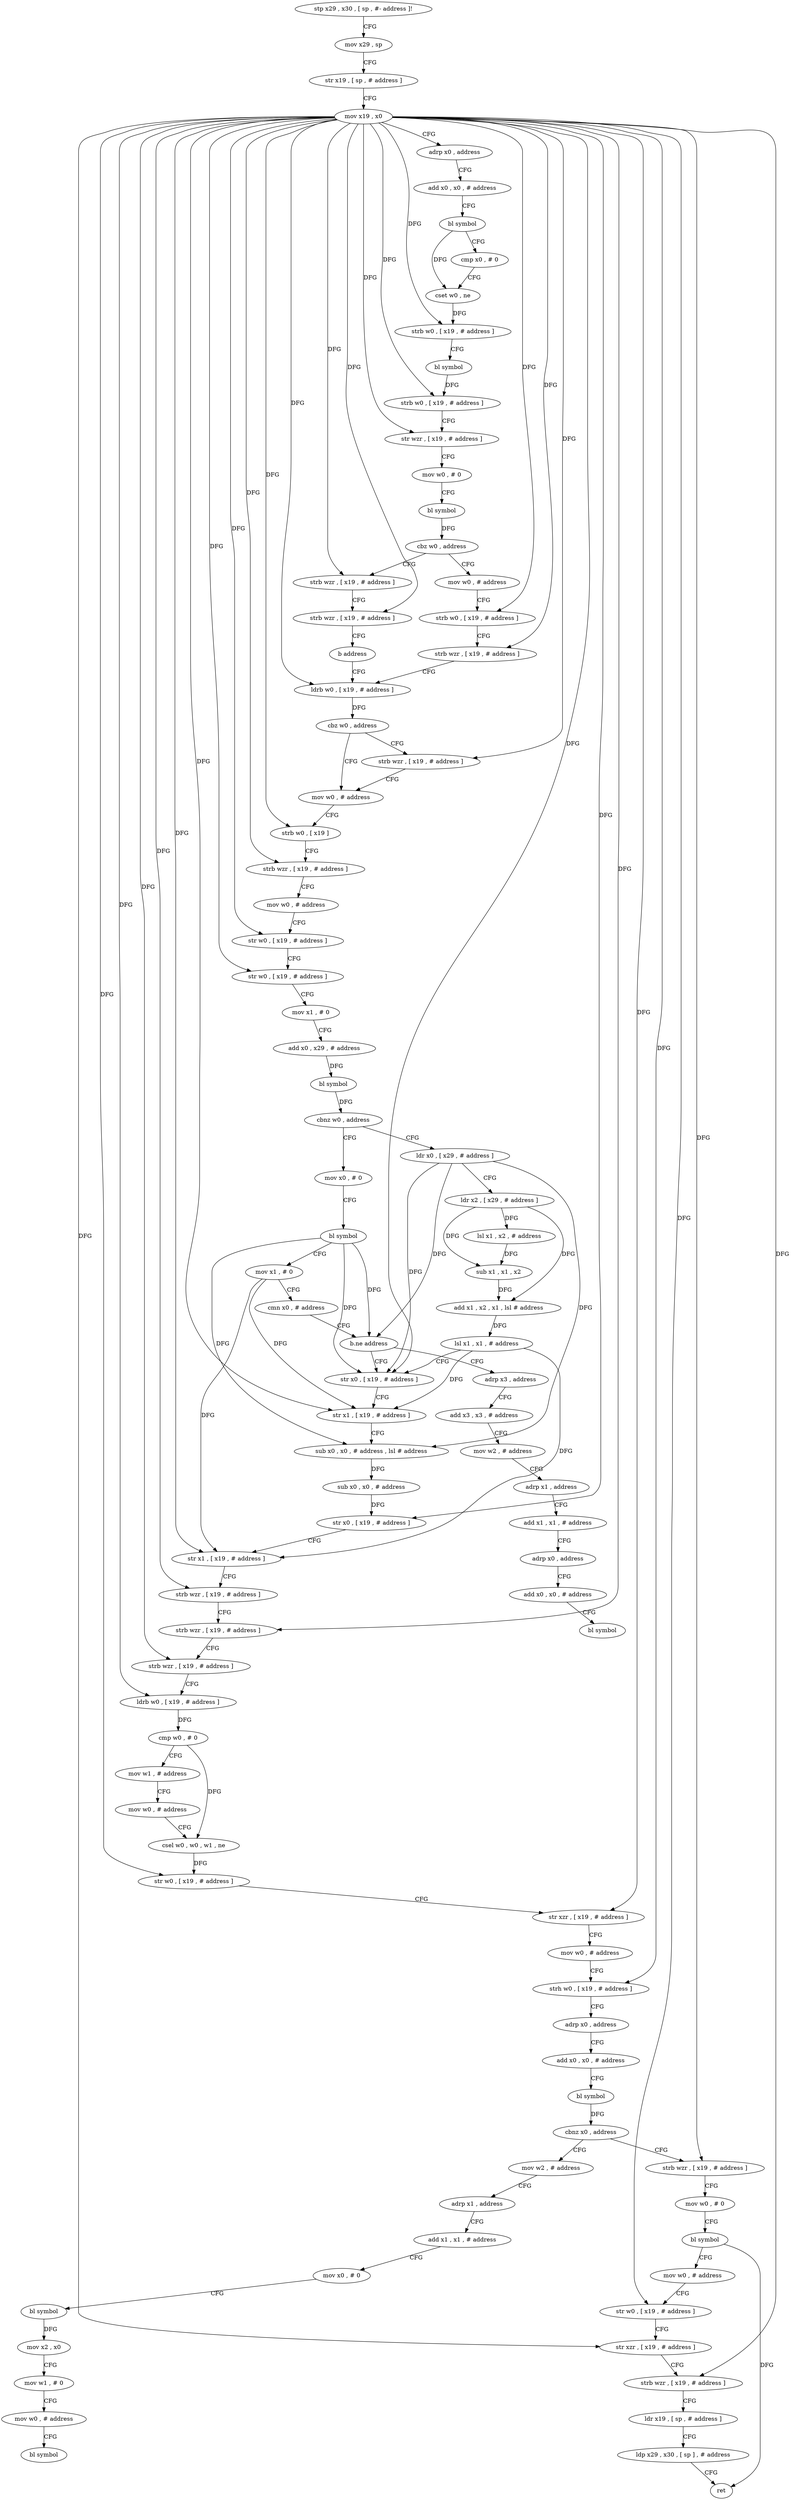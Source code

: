 digraph "func" {
"4233496" [label = "stp x29 , x30 , [ sp , #- address ]!" ]
"4233500" [label = "mov x29 , sp" ]
"4233504" [label = "str x19 , [ sp , # address ]" ]
"4233508" [label = "mov x19 , x0" ]
"4233512" [label = "adrp x0 , address" ]
"4233516" [label = "add x0 , x0 , # address" ]
"4233520" [label = "bl symbol" ]
"4233524" [label = "cmp x0 , # 0" ]
"4233528" [label = "cset w0 , ne" ]
"4233532" [label = "strb w0 , [ x19 , # address ]" ]
"4233536" [label = "bl symbol" ]
"4233540" [label = "strb w0 , [ x19 , # address ]" ]
"4233544" [label = "str wzr , [ x19 , # address ]" ]
"4233548" [label = "mov w0 , # 0" ]
"4233552" [label = "bl symbol" ]
"4233556" [label = "cbz w0 , address" ]
"4233776" [label = "strb wzr , [ x19 , # address ]" ]
"4233560" [label = "mov w0 , # address" ]
"4233780" [label = "strb wzr , [ x19 , # address ]" ]
"4233784" [label = "b address" ]
"4233572" [label = "ldrb w0 , [ x19 , # address ]" ]
"4233564" [label = "strb w0 , [ x19 , # address ]" ]
"4233568" [label = "strb wzr , [ x19 , # address ]" ]
"4233576" [label = "cbz w0 , address" ]
"4233584" [label = "mov w0 , # address" ]
"4233580" [label = "strb wzr , [ x19 , # address ]" ]
"4233588" [label = "strb w0 , [ x19 ]" ]
"4233592" [label = "strb wzr , [ x19 , # address ]" ]
"4233596" [label = "mov w0 , # address" ]
"4233600" [label = "str w0 , [ x19 , # address ]" ]
"4233604" [label = "str w0 , [ x19 , # address ]" ]
"4233608" [label = "mov x1 , # 0" ]
"4233612" [label = "add x0 , x29 , # address" ]
"4233616" [label = "bl symbol" ]
"4233620" [label = "cbnz w0 , address" ]
"4233788" [label = "mov x0 , # 0" ]
"4233624" [label = "ldr x0 , [ x29 , # address ]" ]
"4233792" [label = "bl symbol" ]
"4233796" [label = "mov x1 , # 0" ]
"4233800" [label = "cmn x0 , # address" ]
"4233804" [label = "b.ne address" ]
"4233648" [label = "str x0 , [ x19 , # address ]" ]
"4233808" [label = "adrp x3 , address" ]
"4233628" [label = "ldr x2 , [ x29 , # address ]" ]
"4233632" [label = "lsl x1 , x2 , # address" ]
"4233636" [label = "sub x1 , x1 , x2" ]
"4233640" [label = "add x1 , x2 , x1 , lsl # address" ]
"4233644" [label = "lsl x1 , x1 , # address" ]
"4233652" [label = "str x1 , [ x19 , # address ]" ]
"4233656" [label = "sub x0 , x0 , # address , lsl # address" ]
"4233660" [label = "sub x0 , x0 , # address" ]
"4233664" [label = "str x0 , [ x19 , # address ]" ]
"4233668" [label = "str x1 , [ x19 , # address ]" ]
"4233672" [label = "strb wzr , [ x19 , # address ]" ]
"4233676" [label = "strb wzr , [ x19 , # address ]" ]
"4233680" [label = "strb wzr , [ x19 , # address ]" ]
"4233684" [label = "ldrb w0 , [ x19 , # address ]" ]
"4233688" [label = "cmp w0 , # 0" ]
"4233692" [label = "mov w1 , # address" ]
"4233696" [label = "mov w0 , # address" ]
"4233700" [label = "csel w0 , w0 , w1 , ne" ]
"4233704" [label = "str w0 , [ x19 , # address ]" ]
"4233708" [label = "str xzr , [ x19 , # address ]" ]
"4233712" [label = "mov w0 , # address" ]
"4233716" [label = "strh w0 , [ x19 , # address ]" ]
"4233720" [label = "adrp x0 , address" ]
"4233724" [label = "add x0 , x0 , # address" ]
"4233728" [label = "bl symbol" ]
"4233732" [label = "cbnz x0 , address" ]
"4233840" [label = "mov w2 , # address" ]
"4233736" [label = "strb wzr , [ x19 , # address ]" ]
"4233812" [label = "add x3 , x3 , # address" ]
"4233816" [label = "mov w2 , # address" ]
"4233820" [label = "adrp x1 , address" ]
"4233824" [label = "add x1 , x1 , # address" ]
"4233828" [label = "adrp x0 , address" ]
"4233832" [label = "add x0 , x0 , # address" ]
"4233836" [label = "bl symbol" ]
"4233844" [label = "adrp x1 , address" ]
"4233848" [label = "add x1 , x1 , # address" ]
"4233852" [label = "mov x0 , # 0" ]
"4233856" [label = "bl symbol" ]
"4233860" [label = "mov x2 , x0" ]
"4233864" [label = "mov w1 , # 0" ]
"4233868" [label = "mov w0 , # address" ]
"4233872" [label = "bl symbol" ]
"4233740" [label = "mov w0 , # 0" ]
"4233744" [label = "bl symbol" ]
"4233748" [label = "mov w0 , # address" ]
"4233752" [label = "str w0 , [ x19 , # address ]" ]
"4233756" [label = "str xzr , [ x19 , # address ]" ]
"4233760" [label = "strb wzr , [ x19 , # address ]" ]
"4233764" [label = "ldr x19 , [ sp , # address ]" ]
"4233768" [label = "ldp x29 , x30 , [ sp ] , # address" ]
"4233772" [label = "ret" ]
"4233496" -> "4233500" [ label = "CFG" ]
"4233500" -> "4233504" [ label = "CFG" ]
"4233504" -> "4233508" [ label = "CFG" ]
"4233508" -> "4233512" [ label = "CFG" ]
"4233508" -> "4233532" [ label = "DFG" ]
"4233508" -> "4233540" [ label = "DFG" ]
"4233508" -> "4233544" [ label = "DFG" ]
"4233508" -> "4233776" [ label = "DFG" ]
"4233508" -> "4233780" [ label = "DFG" ]
"4233508" -> "4233564" [ label = "DFG" ]
"4233508" -> "4233568" [ label = "DFG" ]
"4233508" -> "4233572" [ label = "DFG" ]
"4233508" -> "4233588" [ label = "DFG" ]
"4233508" -> "4233592" [ label = "DFG" ]
"4233508" -> "4233600" [ label = "DFG" ]
"4233508" -> "4233604" [ label = "DFG" ]
"4233508" -> "4233580" [ label = "DFG" ]
"4233508" -> "4233648" [ label = "DFG" ]
"4233508" -> "4233652" [ label = "DFG" ]
"4233508" -> "4233664" [ label = "DFG" ]
"4233508" -> "4233668" [ label = "DFG" ]
"4233508" -> "4233672" [ label = "DFG" ]
"4233508" -> "4233676" [ label = "DFG" ]
"4233508" -> "4233680" [ label = "DFG" ]
"4233508" -> "4233684" [ label = "DFG" ]
"4233508" -> "4233704" [ label = "DFG" ]
"4233508" -> "4233708" [ label = "DFG" ]
"4233508" -> "4233716" [ label = "DFG" ]
"4233508" -> "4233736" [ label = "DFG" ]
"4233508" -> "4233752" [ label = "DFG" ]
"4233508" -> "4233756" [ label = "DFG" ]
"4233508" -> "4233760" [ label = "DFG" ]
"4233512" -> "4233516" [ label = "CFG" ]
"4233516" -> "4233520" [ label = "CFG" ]
"4233520" -> "4233524" [ label = "CFG" ]
"4233520" -> "4233528" [ label = "DFG" ]
"4233524" -> "4233528" [ label = "CFG" ]
"4233528" -> "4233532" [ label = "DFG" ]
"4233532" -> "4233536" [ label = "CFG" ]
"4233536" -> "4233540" [ label = "DFG" ]
"4233540" -> "4233544" [ label = "CFG" ]
"4233544" -> "4233548" [ label = "CFG" ]
"4233548" -> "4233552" [ label = "CFG" ]
"4233552" -> "4233556" [ label = "DFG" ]
"4233556" -> "4233776" [ label = "CFG" ]
"4233556" -> "4233560" [ label = "CFG" ]
"4233776" -> "4233780" [ label = "CFG" ]
"4233560" -> "4233564" [ label = "CFG" ]
"4233780" -> "4233784" [ label = "CFG" ]
"4233784" -> "4233572" [ label = "CFG" ]
"4233572" -> "4233576" [ label = "DFG" ]
"4233564" -> "4233568" [ label = "CFG" ]
"4233568" -> "4233572" [ label = "CFG" ]
"4233576" -> "4233584" [ label = "CFG" ]
"4233576" -> "4233580" [ label = "CFG" ]
"4233584" -> "4233588" [ label = "CFG" ]
"4233580" -> "4233584" [ label = "CFG" ]
"4233588" -> "4233592" [ label = "CFG" ]
"4233592" -> "4233596" [ label = "CFG" ]
"4233596" -> "4233600" [ label = "CFG" ]
"4233600" -> "4233604" [ label = "CFG" ]
"4233604" -> "4233608" [ label = "CFG" ]
"4233608" -> "4233612" [ label = "CFG" ]
"4233612" -> "4233616" [ label = "DFG" ]
"4233616" -> "4233620" [ label = "DFG" ]
"4233620" -> "4233788" [ label = "CFG" ]
"4233620" -> "4233624" [ label = "CFG" ]
"4233788" -> "4233792" [ label = "CFG" ]
"4233624" -> "4233628" [ label = "CFG" ]
"4233624" -> "4233804" [ label = "DFG" ]
"4233624" -> "4233648" [ label = "DFG" ]
"4233624" -> "4233656" [ label = "DFG" ]
"4233792" -> "4233796" [ label = "CFG" ]
"4233792" -> "4233804" [ label = "DFG" ]
"4233792" -> "4233648" [ label = "DFG" ]
"4233792" -> "4233656" [ label = "DFG" ]
"4233796" -> "4233800" [ label = "CFG" ]
"4233796" -> "4233652" [ label = "DFG" ]
"4233796" -> "4233668" [ label = "DFG" ]
"4233800" -> "4233804" [ label = "CFG" ]
"4233804" -> "4233648" [ label = "CFG" ]
"4233804" -> "4233808" [ label = "CFG" ]
"4233648" -> "4233652" [ label = "CFG" ]
"4233808" -> "4233812" [ label = "CFG" ]
"4233628" -> "4233632" [ label = "DFG" ]
"4233628" -> "4233636" [ label = "DFG" ]
"4233628" -> "4233640" [ label = "DFG" ]
"4233632" -> "4233636" [ label = "DFG" ]
"4233636" -> "4233640" [ label = "DFG" ]
"4233640" -> "4233644" [ label = "DFG" ]
"4233644" -> "4233648" [ label = "CFG" ]
"4233644" -> "4233652" [ label = "DFG" ]
"4233644" -> "4233668" [ label = "DFG" ]
"4233652" -> "4233656" [ label = "CFG" ]
"4233656" -> "4233660" [ label = "DFG" ]
"4233660" -> "4233664" [ label = "DFG" ]
"4233664" -> "4233668" [ label = "CFG" ]
"4233668" -> "4233672" [ label = "CFG" ]
"4233672" -> "4233676" [ label = "CFG" ]
"4233676" -> "4233680" [ label = "CFG" ]
"4233680" -> "4233684" [ label = "CFG" ]
"4233684" -> "4233688" [ label = "DFG" ]
"4233688" -> "4233692" [ label = "CFG" ]
"4233688" -> "4233700" [ label = "DFG" ]
"4233692" -> "4233696" [ label = "CFG" ]
"4233696" -> "4233700" [ label = "CFG" ]
"4233700" -> "4233704" [ label = "DFG" ]
"4233704" -> "4233708" [ label = "CFG" ]
"4233708" -> "4233712" [ label = "CFG" ]
"4233712" -> "4233716" [ label = "CFG" ]
"4233716" -> "4233720" [ label = "CFG" ]
"4233720" -> "4233724" [ label = "CFG" ]
"4233724" -> "4233728" [ label = "CFG" ]
"4233728" -> "4233732" [ label = "DFG" ]
"4233732" -> "4233840" [ label = "CFG" ]
"4233732" -> "4233736" [ label = "CFG" ]
"4233840" -> "4233844" [ label = "CFG" ]
"4233736" -> "4233740" [ label = "CFG" ]
"4233812" -> "4233816" [ label = "CFG" ]
"4233816" -> "4233820" [ label = "CFG" ]
"4233820" -> "4233824" [ label = "CFG" ]
"4233824" -> "4233828" [ label = "CFG" ]
"4233828" -> "4233832" [ label = "CFG" ]
"4233832" -> "4233836" [ label = "CFG" ]
"4233844" -> "4233848" [ label = "CFG" ]
"4233848" -> "4233852" [ label = "CFG" ]
"4233852" -> "4233856" [ label = "CFG" ]
"4233856" -> "4233860" [ label = "DFG" ]
"4233860" -> "4233864" [ label = "CFG" ]
"4233864" -> "4233868" [ label = "CFG" ]
"4233868" -> "4233872" [ label = "CFG" ]
"4233740" -> "4233744" [ label = "CFG" ]
"4233744" -> "4233748" [ label = "CFG" ]
"4233744" -> "4233772" [ label = "DFG" ]
"4233748" -> "4233752" [ label = "CFG" ]
"4233752" -> "4233756" [ label = "CFG" ]
"4233756" -> "4233760" [ label = "CFG" ]
"4233760" -> "4233764" [ label = "CFG" ]
"4233764" -> "4233768" [ label = "CFG" ]
"4233768" -> "4233772" [ label = "CFG" ]
}
